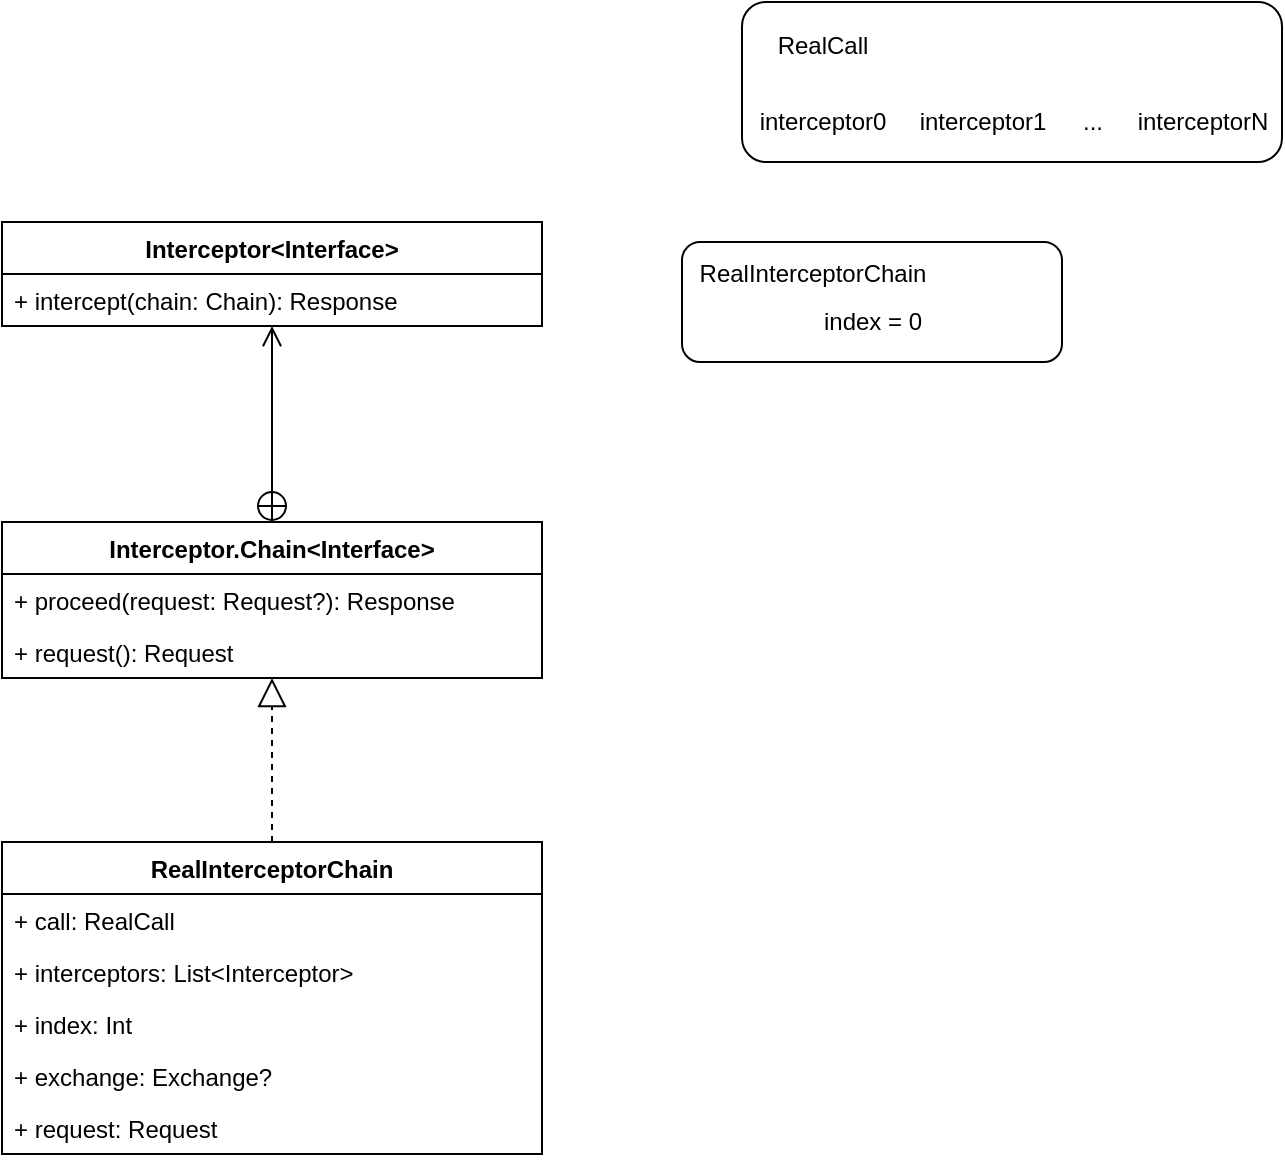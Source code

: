 <mxfile version="15.1.0" type="github">
  <diagram id="GSLeb3nwmD998rAMkIyf" name="Page-1">
    <mxGraphModel dx="781" dy="1590" grid="1" gridSize="10" guides="1" tooltips="1" connect="1" arrows="1" fold="1" page="1" pageScale="1" pageWidth="827" pageHeight="1169" math="0" shadow="0">
      <root>
        <mxCell id="0" />
        <mxCell id="1" parent="0" />
        <mxCell id="sniVqNmkd8xiCt3k6X7--1" value="Interceptor.Chain&lt;Interface&gt;" style="swimlane;fontStyle=1;align=center;verticalAlign=top;childLayout=stackLayout;horizontal=1;startSize=26;horizontalStack=0;resizeParent=1;resizeParentMax=0;resizeLast=0;collapsible=1;marginBottom=0;" vertex="1" parent="1">
          <mxGeometry x="160" y="90" width="270" height="78" as="geometry" />
        </mxCell>
        <mxCell id="sniVqNmkd8xiCt3k6X7--4" value="+ proceed(request: Request?): Response" style="text;strokeColor=none;fillColor=none;align=left;verticalAlign=top;spacingLeft=4;spacingRight=4;overflow=hidden;rotatable=0;points=[[0,0.5],[1,0.5]];portConstraint=eastwest;" vertex="1" parent="sniVqNmkd8xiCt3k6X7--1">
          <mxGeometry y="26" width="270" height="26" as="geometry" />
        </mxCell>
        <mxCell id="sniVqNmkd8xiCt3k6X7--2" value="+ request(): Request" style="text;strokeColor=none;fillColor=none;align=left;verticalAlign=top;spacingLeft=4;spacingRight=4;overflow=hidden;rotatable=0;points=[[0,0.5],[1,0.5]];portConstraint=eastwest;" vertex="1" parent="sniVqNmkd8xiCt3k6X7--1">
          <mxGeometry y="52" width="270" height="26" as="geometry" />
        </mxCell>
        <mxCell id="sniVqNmkd8xiCt3k6X7--13" value="Interceptor&lt;Interface&gt;" style="swimlane;fontStyle=1;align=center;verticalAlign=top;childLayout=stackLayout;horizontal=1;startSize=26;horizontalStack=0;resizeParent=1;resizeParentMax=0;resizeLast=0;collapsible=1;marginBottom=0;" vertex="1" parent="1">
          <mxGeometry x="160" y="-60" width="270" height="52" as="geometry" />
        </mxCell>
        <mxCell id="sniVqNmkd8xiCt3k6X7--14" value="+ intercept(chain: Chain): Response" style="text;strokeColor=none;fillColor=none;align=left;verticalAlign=top;spacingLeft=4;spacingRight=4;overflow=hidden;rotatable=0;points=[[0,0.5],[1,0.5]];portConstraint=eastwest;" vertex="1" parent="sniVqNmkd8xiCt3k6X7--13">
          <mxGeometry y="26" width="270" height="26" as="geometry" />
        </mxCell>
        <mxCell id="sniVqNmkd8xiCt3k6X7--17" value="" style="endArrow=open;startArrow=circlePlus;endFill=0;startFill=0;endSize=8;html=1;exitX=0.5;exitY=0;exitDx=0;exitDy=0;" edge="1" parent="1" source="sniVqNmkd8xiCt3k6X7--1" target="sniVqNmkd8xiCt3k6X7--14">
          <mxGeometry width="160" relative="1" as="geometry">
            <mxPoint x="320" y="230" as="sourcePoint" />
            <mxPoint x="430" y="70" as="targetPoint" />
          </mxGeometry>
        </mxCell>
        <mxCell id="sniVqNmkd8xiCt3k6X7--18" value="RealInterceptorChain" style="swimlane;fontStyle=1;align=center;verticalAlign=top;childLayout=stackLayout;horizontal=1;startSize=26;horizontalStack=0;resizeParent=1;resizeParentMax=0;resizeLast=0;collapsible=1;marginBottom=0;" vertex="1" parent="1">
          <mxGeometry x="160" y="250" width="270" height="156" as="geometry" />
        </mxCell>
        <mxCell id="sniVqNmkd8xiCt3k6X7--19" value="+ call: RealCall" style="text;strokeColor=none;fillColor=none;align=left;verticalAlign=top;spacingLeft=4;spacingRight=4;overflow=hidden;rotatable=0;points=[[0,0.5],[1,0.5]];portConstraint=eastwest;" vertex="1" parent="sniVqNmkd8xiCt3k6X7--18">
          <mxGeometry y="26" width="270" height="26" as="geometry" />
        </mxCell>
        <mxCell id="sniVqNmkd8xiCt3k6X7--20" value="+ interceptors: List&lt;Interceptor&gt;" style="text;strokeColor=none;fillColor=none;align=left;verticalAlign=top;spacingLeft=4;spacingRight=4;overflow=hidden;rotatable=0;points=[[0,0.5],[1,0.5]];portConstraint=eastwest;" vertex="1" parent="sniVqNmkd8xiCt3k6X7--18">
          <mxGeometry y="52" width="270" height="26" as="geometry" />
        </mxCell>
        <mxCell id="sniVqNmkd8xiCt3k6X7--23" value="+ index: Int" style="text;strokeColor=none;fillColor=none;align=left;verticalAlign=top;spacingLeft=4;spacingRight=4;overflow=hidden;rotatable=0;points=[[0,0.5],[1,0.5]];portConstraint=eastwest;" vertex="1" parent="sniVqNmkd8xiCt3k6X7--18">
          <mxGeometry y="78" width="270" height="26" as="geometry" />
        </mxCell>
        <mxCell id="sniVqNmkd8xiCt3k6X7--24" value="+ exchange: Exchange?" style="text;strokeColor=none;fillColor=none;align=left;verticalAlign=top;spacingLeft=4;spacingRight=4;overflow=hidden;rotatable=0;points=[[0,0.5],[1,0.5]];portConstraint=eastwest;" vertex="1" parent="sniVqNmkd8xiCt3k6X7--18">
          <mxGeometry y="104" width="270" height="26" as="geometry" />
        </mxCell>
        <mxCell id="sniVqNmkd8xiCt3k6X7--25" value="+ request: Request" style="text;strokeColor=none;fillColor=none;align=left;verticalAlign=top;spacingLeft=4;spacingRight=4;overflow=hidden;rotatable=0;points=[[0,0.5],[1,0.5]];portConstraint=eastwest;" vertex="1" parent="sniVqNmkd8xiCt3k6X7--18">
          <mxGeometry y="130" width="270" height="26" as="geometry" />
        </mxCell>
        <mxCell id="sniVqNmkd8xiCt3k6X7--21" value="" style="endArrow=block;dashed=1;endFill=0;endSize=12;html=1;exitX=0.5;exitY=0;exitDx=0;exitDy=0;entryX=0.5;entryY=1;entryDx=0;entryDy=0;" edge="1" parent="1" source="sniVqNmkd8xiCt3k6X7--18" target="sniVqNmkd8xiCt3k6X7--1">
          <mxGeometry width="160" relative="1" as="geometry">
            <mxPoint x="450" y="120" as="sourcePoint" />
            <mxPoint x="295" y="170" as="targetPoint" />
          </mxGeometry>
        </mxCell>
        <mxCell id="sniVqNmkd8xiCt3k6X7--33" value="" style="group" vertex="1" connectable="0" parent="1">
          <mxGeometry x="530" y="-170" width="270" height="80" as="geometry" />
        </mxCell>
        <mxCell id="sniVqNmkd8xiCt3k6X7--26" value="" style="rounded=1;whiteSpace=wrap;html=1;" vertex="1" parent="sniVqNmkd8xiCt3k6X7--33">
          <mxGeometry width="270" height="80" as="geometry" />
        </mxCell>
        <mxCell id="sniVqNmkd8xiCt3k6X7--27" value="RealCall" style="text;html=1;align=center;verticalAlign=middle;resizable=0;points=[];autosize=1;strokeColor=none;fillColor=none;" vertex="1" parent="sniVqNmkd8xiCt3k6X7--33">
          <mxGeometry x="10" y="12" width="60" height="20" as="geometry" />
        </mxCell>
        <mxCell id="sniVqNmkd8xiCt3k6X7--28" value="interceptor0" style="text;html=1;align=center;verticalAlign=middle;resizable=0;points=[];autosize=1;strokeColor=none;fillColor=none;" vertex="1" parent="sniVqNmkd8xiCt3k6X7--33">
          <mxGeometry y="50" width="80" height="20" as="geometry" />
        </mxCell>
        <mxCell id="sniVqNmkd8xiCt3k6X7--29" value="interceptor1" style="text;html=1;align=center;verticalAlign=middle;resizable=0;points=[];autosize=1;strokeColor=none;fillColor=none;" vertex="1" parent="sniVqNmkd8xiCt3k6X7--33">
          <mxGeometry x="80" y="50" width="80" height="20" as="geometry" />
        </mxCell>
        <mxCell id="sniVqNmkd8xiCt3k6X7--30" value="interceptorN" style="text;html=1;align=center;verticalAlign=middle;resizable=0;points=[];autosize=1;strokeColor=none;fillColor=none;" vertex="1" parent="sniVqNmkd8xiCt3k6X7--33">
          <mxGeometry x="190" y="50" width="80" height="20" as="geometry" />
        </mxCell>
        <mxCell id="sniVqNmkd8xiCt3k6X7--32" value="..." style="text;html=1;align=center;verticalAlign=middle;resizable=0;points=[];autosize=1;strokeColor=none;fillColor=none;" vertex="1" parent="sniVqNmkd8xiCt3k6X7--33">
          <mxGeometry x="160" y="50" width="30" height="20" as="geometry" />
        </mxCell>
        <mxCell id="sniVqNmkd8xiCt3k6X7--35" value="" style="rounded=1;whiteSpace=wrap;html=1;" vertex="1" parent="1">
          <mxGeometry x="500" y="-50" width="190" height="60" as="geometry" />
        </mxCell>
        <mxCell id="sniVqNmkd8xiCt3k6X7--36" value="RealInterceptorChain" style="text;html=1;align=center;verticalAlign=middle;resizable=0;points=[];autosize=1;strokeColor=none;fillColor=none;" vertex="1" parent="1">
          <mxGeometry x="500" y="-44" width="130" height="20" as="geometry" />
        </mxCell>
        <mxCell id="sniVqNmkd8xiCt3k6X7--37" value="index = 0" style="text;html=1;align=center;verticalAlign=middle;resizable=0;points=[];autosize=1;strokeColor=none;fillColor=none;" vertex="1" parent="1">
          <mxGeometry x="565" y="-20" width="60" height="20" as="geometry" />
        </mxCell>
      </root>
    </mxGraphModel>
  </diagram>
</mxfile>
